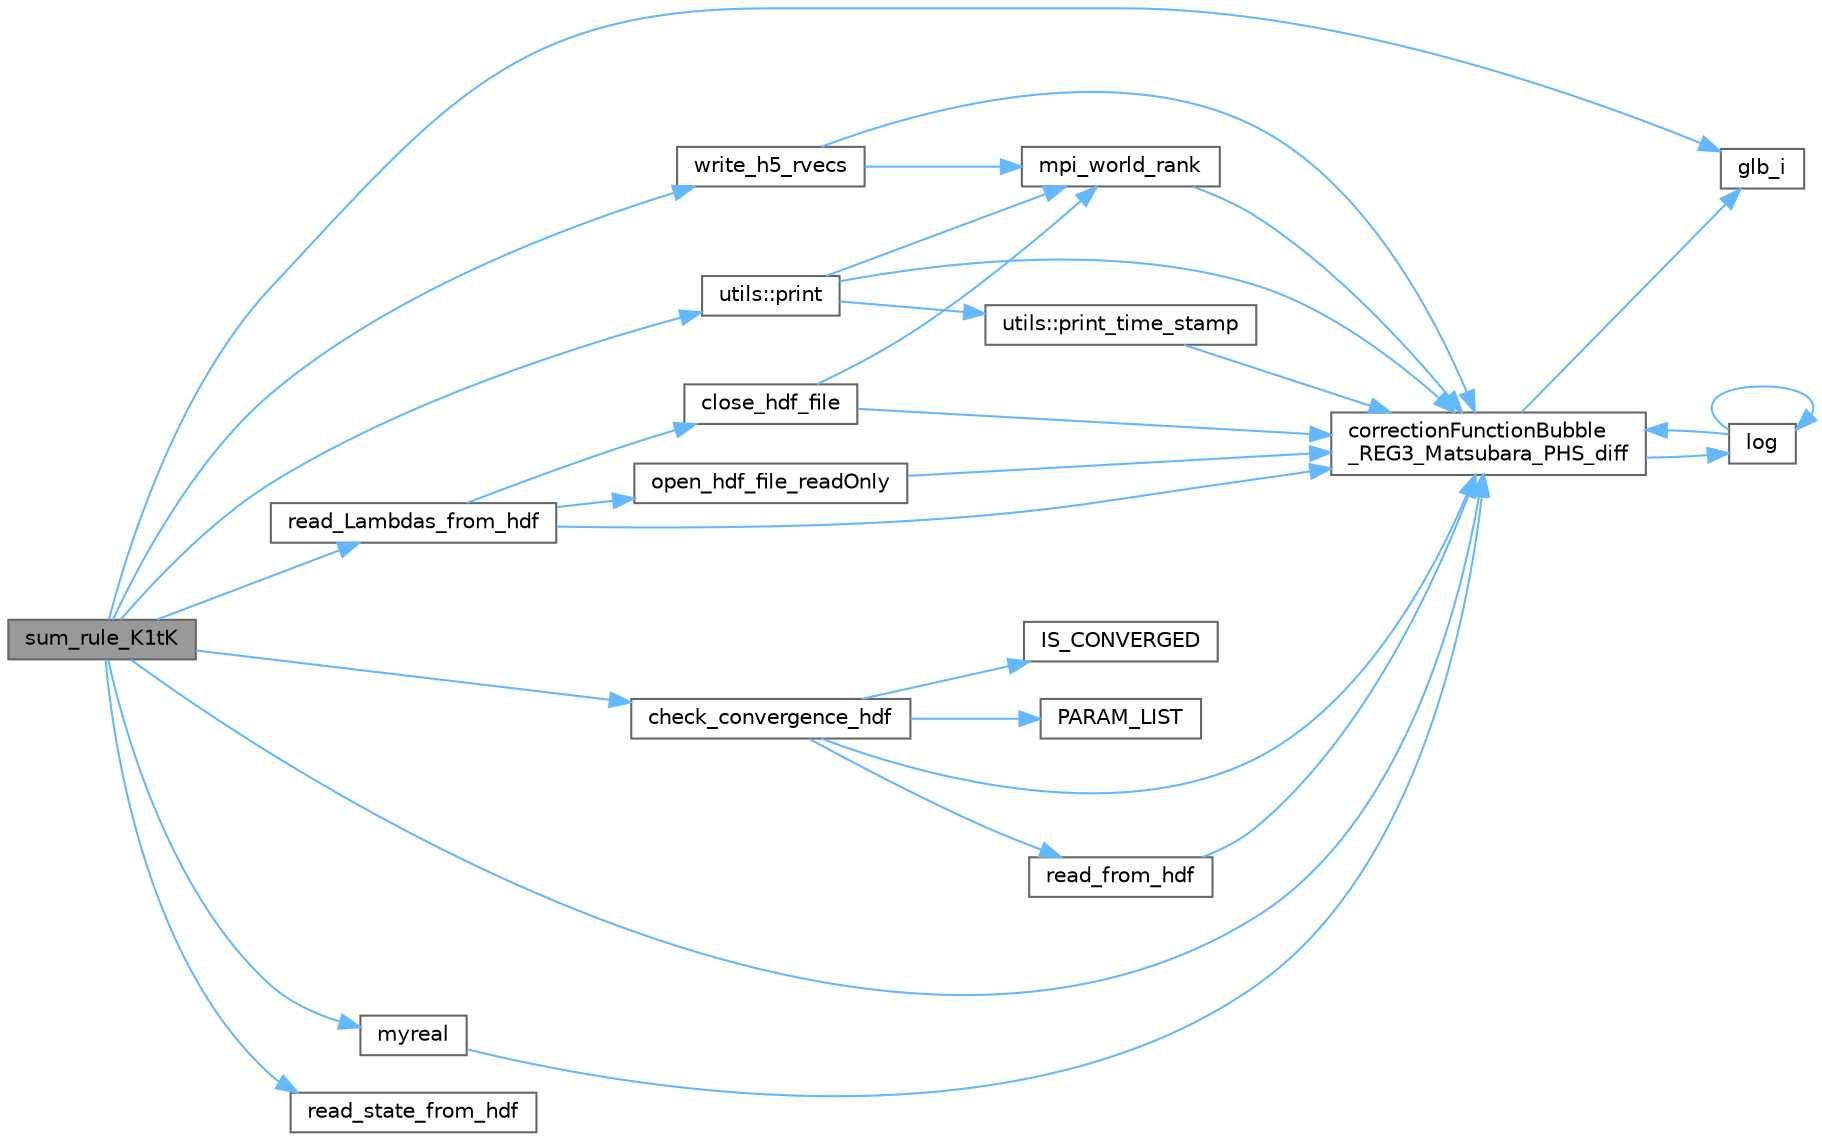 digraph "sum_rule_K1tK"
{
 // INTERACTIVE_SVG=YES
 // LATEX_PDF_SIZE
  bgcolor="transparent";
  edge [fontname=Helvetica,fontsize=10,labelfontname=Helvetica,labelfontsize=10];
  node [fontname=Helvetica,fontsize=10,shape=box,height=0.2,width=0.4];
  rankdir="LR";
  Node1 [id="Node000001",label="sum_rule_K1tK",height=0.2,width=0.4,color="gray40", fillcolor="grey60", style="filled", fontcolor="black",tooltip=" "];
  Node1 -> Node2 [id="edge1_Node000001_Node000002",color="steelblue1",style="solid",tooltip=" "];
  Node2 [id="Node000002",label="check_convergence_hdf",height=0.2,width=0.4,color="grey40", fillcolor="white", style="filled",URL="$d5/d4f/hdf5__routines_8c_09_09.html#a0f3795e3b03f3c010cc3befa1c153054",tooltip=" "];
  Node2 -> Node3 [id="edge2_Node000002_Node000003",color="steelblue1",style="solid",tooltip=" "];
  Node3 [id="Node000003",label="correctionFunctionBubble\l_REG3_Matsubara_PHS_diff",height=0.2,width=0.4,color="grey40", fillcolor="white", style="filled",URL="$dd/dea/bubble__corrections_8hpp.html#aff27784f97591f505f77ff0065ab57af",tooltip=" "];
  Node3 -> Node4 [id="edge3_Node000003_Node000004",color="steelblue1",style="solid",tooltip=" "];
  Node4 [id="Node000004",label="glb_i",height=0.2,width=0.4,color="grey40", fillcolor="white", style="filled",URL="$d7/d59/data__structures_8hpp.html#ae0c8f095bd2588bb4d374b002c94a90d",tooltip=" "];
  Node3 -> Node5 [id="edge4_Node000003_Node000005",color="steelblue1",style="solid",tooltip=" "];
  Node5 [id="Node000005",label="log",height=0.2,width=0.4,color="grey40", fillcolor="white", style="filled",URL="$d7/d43/KramersKronig_8c_09_09.html#ad9512117c829517886f44895ef9ece90",tooltip=" "];
  Node5 -> Node3 [id="edge5_Node000005_Node000003",color="steelblue1",style="solid",tooltip=" "];
  Node5 -> Node5 [id="edge6_Node000005_Node000005",color="steelblue1",style="solid",tooltip=" "];
  Node2 -> Node6 [id="edge7_Node000002_Node000006",color="steelblue1",style="solid",tooltip=" "];
  Node6 [id="Node000006",label="IS_CONVERGED",height=0.2,width=0.4,color="grey40", fillcolor="white", style="filled",URL="$d5/de4/hdf5__routines_8hpp.html#a31b4dbbf41f3faf7898b472c1035b558",tooltip=" "];
  Node2 -> Node7 [id="edge8_Node000002_Node000007",color="steelblue1",style="solid",tooltip=" "];
  Node7 [id="Node000007",label="PARAM_LIST",height=0.2,width=0.4,color="grey40", fillcolor="white", style="filled",URL="$d5/de4/hdf5__routines_8hpp.html#a5f6a575ad9a575289e8d4ec6a609f062",tooltip=" "];
  Node2 -> Node8 [id="edge9_Node000002_Node000008",color="steelblue1",style="solid",tooltip=" "];
  Node8 [id="Node000008",label="read_from_hdf",height=0.2,width=0.4,color="grey40", fillcolor="white", style="filled",URL="$d5/de4/hdf5__routines_8hpp.html#ae9d31380262b6d4fa5fcd47f21d5419e",tooltip="Read scalar from HDF group/file as Attribute."];
  Node8 -> Node3 [id="edge10_Node000008_Node000003",color="steelblue1",style="solid",tooltip=" "];
  Node1 -> Node3 [id="edge11_Node000001_Node000003",color="steelblue1",style="solid",tooltip=" "];
  Node1 -> Node4 [id="edge12_Node000001_Node000004",color="steelblue1",style="solid",tooltip=" "];
  Node1 -> Node9 [id="edge13_Node000001_Node000009",color="steelblue1",style="solid",tooltip=" "];
  Node9 [id="Node000009",label="myreal",height=0.2,width=0.4,color="grey40", fillcolor="white", style="filled",URL="$d7/d59/data__structures_8hpp.html#a5b6ea4ce336353d3b6af014581c163a5",tooltip=" "];
  Node9 -> Node3 [id="edge14_Node000009_Node000003",color="steelblue1",style="solid",tooltip=" "];
  Node1 -> Node10 [id="edge15_Node000001_Node000010",color="steelblue1",style="solid",tooltip=" "];
  Node10 [id="Node000010",label="utils::print",height=0.2,width=0.4,color="grey40", fillcolor="white", style="filled",URL="$d6/d84/namespaceutils.html#ad566cc1586ac4598d5823caa71620eb5",tooltip=" "];
  Node10 -> Node3 [id="edge16_Node000010_Node000003",color="steelblue1",style="solid",tooltip=" "];
  Node10 -> Node11 [id="edge17_Node000010_Node000011",color="steelblue1",style="solid",tooltip=" "];
  Node11 [id="Node000011",label="mpi_world_rank",height=0.2,width=0.4,color="grey40", fillcolor="white", style="filled",URL="$d4/dda/mpi__setup_8c_09_09.html#a191972e98e51a56d90e8e5f750496c7d",tooltip=" "];
  Node11 -> Node3 [id="edge18_Node000011_Node000003",color="steelblue1",style="solid",tooltip=" "];
  Node10 -> Node12 [id="edge19_Node000010_Node000012",color="steelblue1",style="solid",tooltip=" "];
  Node12 [id="Node000012",label="utils::print_time_stamp",height=0.2,width=0.4,color="grey40", fillcolor="white", style="filled",URL="$d6/d84/namespaceutils.html#ac76a8cfe22f29cfa7738ebd9972f60c8",tooltip=" "];
  Node12 -> Node3 [id="edge20_Node000012_Node000003",color="steelblue1",style="solid",tooltip=" "];
  Node1 -> Node13 [id="edge21_Node000001_Node000013",color="steelblue1",style="solid",tooltip=" "];
  Node13 [id="Node000013",label="read_Lambdas_from_hdf",height=0.2,width=0.4,color="grey40", fillcolor="white", style="filled",URL="$d5/d4f/hdf5__routines_8c_09_09.html#acdf68c5ce2f557fb2d456a799f7d6358",tooltip="— Functions for reading data from file — ///"];
  Node13 -> Node14 [id="edge22_Node000013_Node000014",color="steelblue1",style="solid",tooltip=" "];
  Node14 [id="Node000014",label="close_hdf_file",height=0.2,width=0.4,color="grey40", fillcolor="white", style="filled",URL="$d5/d4f/hdf5__routines_8c_09_09.html#afe0475193af36ddf563126885ac60199",tooltip=" "];
  Node14 -> Node3 [id="edge23_Node000014_Node000003",color="steelblue1",style="solid",tooltip=" "];
  Node14 -> Node11 [id="edge24_Node000014_Node000011",color="steelblue1",style="solid",tooltip=" "];
  Node13 -> Node3 [id="edge25_Node000013_Node000003",color="steelblue1",style="solid",tooltip=" "];
  Node13 -> Node15 [id="edge26_Node000013_Node000015",color="steelblue1",style="solid",tooltip=" "];
  Node15 [id="Node000015",label="open_hdf_file_readOnly",height=0.2,width=0.4,color="grey40", fillcolor="white", style="filled",URL="$d5/d4f/hdf5__routines_8c_09_09.html#a8e761cba4ac842504c408dfe71037413",tooltip=" "];
  Node15 -> Node3 [id="edge27_Node000015_Node000003",color="steelblue1",style="solid",tooltip=" "];
  Node1 -> Node16 [id="edge28_Node000001_Node000016",color="steelblue1",style="solid",tooltip=" "];
  Node16 [id="Node000016",label="read_state_from_hdf",height=0.2,width=0.4,color="grey40", fillcolor="white", style="filled",URL="$d5/d4f/hdf5__routines_8c_09_09.html#aa0ab8d27e7ed5ce3762582c2416a9b45",tooltip="Read state from specified Lambda layer of hdf file."];
  Node1 -> Node17 [id="edge29_Node000001_Node000017",color="steelblue1",style="solid",tooltip=" "];
  Node17 [id="Node000017",label="write_h5_rvecs",height=0.2,width=0.4,color="grey40", fillcolor="white", style="filled",URL="$d9/d8b/write__data2file_8c_09_09.html#a9992b4a1a01038cb7f3f462bb3c2e63c",tooltip=" "];
  Node17 -> Node3 [id="edge30_Node000017_Node000003",color="steelblue1",style="solid",tooltip=" "];
  Node17 -> Node11 [id="edge31_Node000017_Node000011",color="steelblue1",style="solid",tooltip=" "];
}
